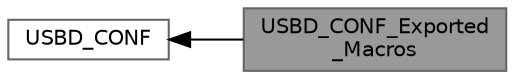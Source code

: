 digraph "USBD_CONF_Exported_Macros"
{
 // LATEX_PDF_SIZE
  bgcolor="transparent";
  edge [fontname=Helvetica,fontsize=10,labelfontname=Helvetica,labelfontsize=10];
  node [fontname=Helvetica,fontsize=10,shape=box,height=0.2,width=0.4];
  rankdir=LR;
  Node2 [label="USBD_CONF",height=0.2,width=0.4,color="grey40", fillcolor="white", style="filled",URL="$group__USBD__CONF.html",tooltip="usb otg low level driver configuration file"];
  Node1 [label="USBD_CONF_Exported\l_Macros",height=0.2,width=0.4,color="gray40", fillcolor="grey60", style="filled", fontcolor="black",tooltip=" "];
  Node2->Node1 [shape=plaintext, dir="back", style="solid"];
}
